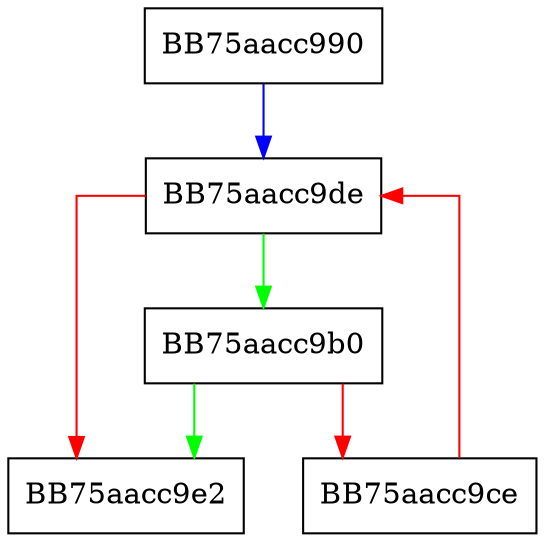 digraph OnTheFly {
  node [shape="box"];
  graph [splines=ortho];
  BB75aacc990 -> BB75aacc9de [color="blue"];
  BB75aacc9b0 -> BB75aacc9e2 [color="green"];
  BB75aacc9b0 -> BB75aacc9ce [color="red"];
  BB75aacc9ce -> BB75aacc9de [color="red"];
  BB75aacc9de -> BB75aacc9b0 [color="green"];
  BB75aacc9de -> BB75aacc9e2 [color="red"];
}